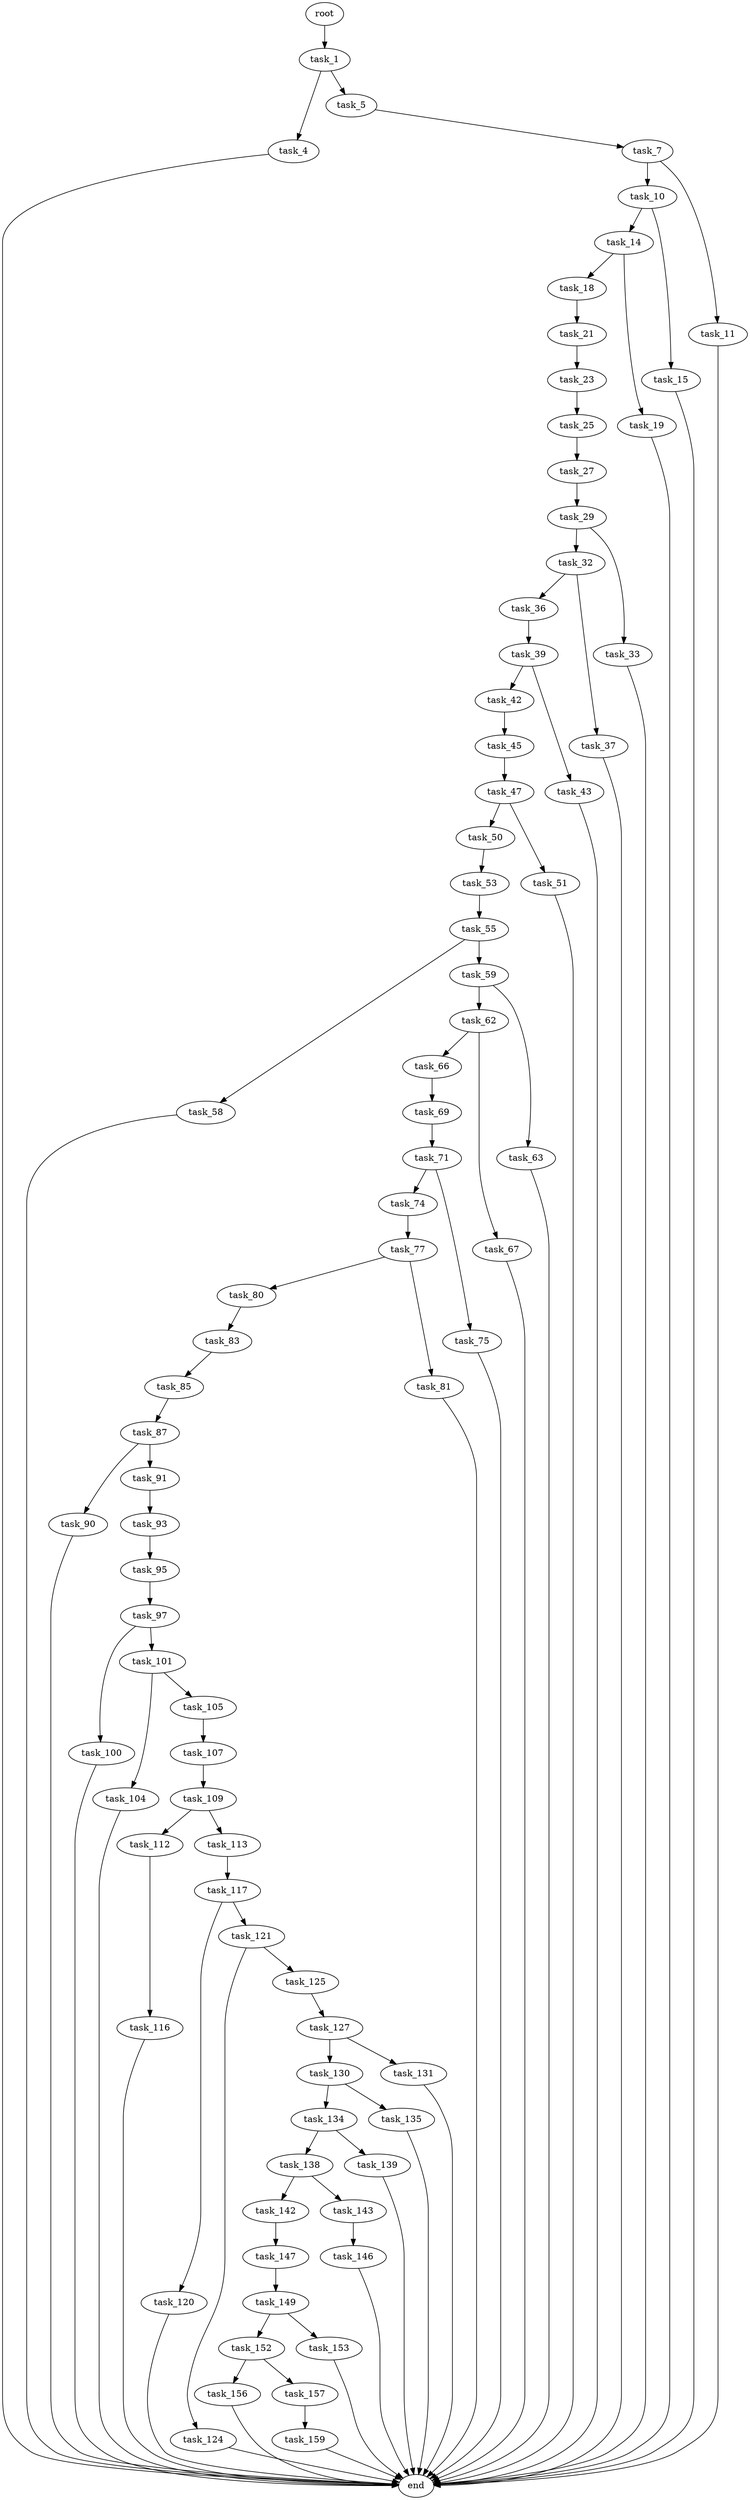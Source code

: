 digraph G {
  root [size="0.000000"];
  task_1 [size="8589934592.000000"];
  task_4 [size="116278457340.000000"];
  task_5 [size="24282942170.000000"];
  end [size="0.000000"];
  task_7 [size="49133546138.000000"];
  task_10 [size="92917965845.000000"];
  task_11 [size="34135147818.000000"];
  task_14 [size="819667693576.000000"];
  task_15 [size="1073741824000.000000"];
  task_18 [size="10607644828.000000"];
  task_19 [size="113928228480.000000"];
  task_21 [size="665345235839.000000"];
  task_23 [size="493010471221.000000"];
  task_25 [size="143833346352.000000"];
  task_27 [size="68719476736.000000"];
  task_29 [size="15416989054.000000"];
  task_32 [size="275241634566.000000"];
  task_33 [size="290430657061.000000"];
  task_36 [size="28991029248.000000"];
  task_37 [size="231928233984.000000"];
  task_39 [size="782757789696.000000"];
  task_42 [size="10870099927.000000"];
  task_43 [size="2798768476.000000"];
  task_45 [size="35275840367.000000"];
  task_47 [size="6308424718.000000"];
  task_50 [size="25718216074.000000"];
  task_51 [size="90423093384.000000"];
  task_53 [size="1073741824000.000000"];
  task_55 [size="16442120805.000000"];
  task_58 [size="1253645781.000000"];
  task_59 [size="134217728000.000000"];
  task_62 [size="549755813888.000000"];
  task_63 [size="28991029248.000000"];
  task_66 [size="30176752731.000000"];
  task_67 [size="231928233984.000000"];
  task_69 [size="16148901340.000000"];
  task_71 [size="8589934592.000000"];
  task_74 [size="8167899256.000000"];
  task_75 [size="24382418816.000000"];
  task_77 [size="231928233984.000000"];
  task_80 [size="27693444244.000000"];
  task_81 [size="186219998526.000000"];
  task_83 [size="22449595900.000000"];
  task_85 [size="14792462443.000000"];
  task_87 [size="143073235812.000000"];
  task_90 [size="37319050010.000000"];
  task_91 [size="195706429114.000000"];
  task_93 [size="28991029248.000000"];
  task_95 [size="31511695322.000000"];
  task_97 [size="782757789696.000000"];
  task_100 [size="2774238648.000000"];
  task_101 [size="17530583232.000000"];
  task_104 [size="134217728000.000000"];
  task_105 [size="911256344.000000"];
  task_107 [size="1305061027275.000000"];
  task_109 [size="154533699456.000000"];
  task_112 [size="3453217211.000000"];
  task_113 [size="782757789696.000000"];
  task_116 [size="98520757388.000000"];
  task_117 [size="447371720744.000000"];
  task_120 [size="7359783920.000000"];
  task_121 [size="43306688411.000000"];
  task_124 [size="549755813888.000000"];
  task_125 [size="134217728000.000000"];
  task_127 [size="1073741824000.000000"];
  task_130 [size="383252324104.000000"];
  task_131 [size="1700648344.000000"];
  task_134 [size="549755813888.000000"];
  task_135 [size="8589934592.000000"];
  task_138 [size="134217728000.000000"];
  task_139 [size="297230122051.000000"];
  task_142 [size="187036302158.000000"];
  task_143 [size="1073741824000.000000"];
  task_147 [size="231928233984.000000"];
  task_146 [size="42399136554.000000"];
  task_149 [size="40619560487.000000"];
  task_152 [size="2970216625.000000"];
  task_153 [size="430213143898.000000"];
  task_156 [size="1073741824000.000000"];
  task_157 [size="134217728000.000000"];
  task_159 [size="322762217857.000000"];

  root -> task_1 [size="1.000000"];
  task_1 -> task_4 [size="33554432.000000"];
  task_1 -> task_5 [size="33554432.000000"];
  task_4 -> end [size="1.000000"];
  task_5 -> task_7 [size="33554432.000000"];
  task_7 -> task_10 [size="838860800.000000"];
  task_7 -> task_11 [size="838860800.000000"];
  task_10 -> task_14 [size="209715200.000000"];
  task_10 -> task_15 [size="209715200.000000"];
  task_11 -> end [size="1.000000"];
  task_14 -> task_18 [size="838860800.000000"];
  task_14 -> task_19 [size="838860800.000000"];
  task_15 -> end [size="1.000000"];
  task_18 -> task_21 [size="536870912.000000"];
  task_19 -> end [size="1.000000"];
  task_21 -> task_23 [size="838860800.000000"];
  task_23 -> task_25 [size="411041792.000000"];
  task_25 -> task_27 [size="134217728.000000"];
  task_27 -> task_29 [size="134217728.000000"];
  task_29 -> task_32 [size="33554432.000000"];
  task_29 -> task_33 [size="33554432.000000"];
  task_32 -> task_36 [size="301989888.000000"];
  task_32 -> task_37 [size="301989888.000000"];
  task_33 -> end [size="1.000000"];
  task_36 -> task_39 [size="75497472.000000"];
  task_37 -> end [size="1.000000"];
  task_39 -> task_42 [size="679477248.000000"];
  task_39 -> task_43 [size="679477248.000000"];
  task_42 -> task_45 [size="209715200.000000"];
  task_43 -> end [size="1.000000"];
  task_45 -> task_47 [size="679477248.000000"];
  task_47 -> task_50 [size="134217728.000000"];
  task_47 -> task_51 [size="134217728.000000"];
  task_50 -> task_53 [size="411041792.000000"];
  task_51 -> end [size="1.000000"];
  task_53 -> task_55 [size="838860800.000000"];
  task_55 -> task_58 [size="411041792.000000"];
  task_55 -> task_59 [size="411041792.000000"];
  task_58 -> end [size="1.000000"];
  task_59 -> task_62 [size="209715200.000000"];
  task_59 -> task_63 [size="209715200.000000"];
  task_62 -> task_66 [size="536870912.000000"];
  task_62 -> task_67 [size="536870912.000000"];
  task_63 -> end [size="1.000000"];
  task_66 -> task_69 [size="838860800.000000"];
  task_67 -> end [size="1.000000"];
  task_69 -> task_71 [size="679477248.000000"];
  task_71 -> task_74 [size="33554432.000000"];
  task_71 -> task_75 [size="33554432.000000"];
  task_74 -> task_77 [size="301989888.000000"];
  task_75 -> end [size="1.000000"];
  task_77 -> task_80 [size="301989888.000000"];
  task_77 -> task_81 [size="301989888.000000"];
  task_80 -> task_83 [size="536870912.000000"];
  task_81 -> end [size="1.000000"];
  task_83 -> task_85 [size="536870912.000000"];
  task_85 -> task_87 [size="301989888.000000"];
  task_87 -> task_90 [size="134217728.000000"];
  task_87 -> task_91 [size="134217728.000000"];
  task_90 -> end [size="1.000000"];
  task_91 -> task_93 [size="209715200.000000"];
  task_93 -> task_95 [size="75497472.000000"];
  task_95 -> task_97 [size="838860800.000000"];
  task_97 -> task_100 [size="679477248.000000"];
  task_97 -> task_101 [size="679477248.000000"];
  task_100 -> end [size="1.000000"];
  task_101 -> task_104 [size="301989888.000000"];
  task_101 -> task_105 [size="301989888.000000"];
  task_104 -> end [size="1.000000"];
  task_105 -> task_107 [size="33554432.000000"];
  task_107 -> task_109 [size="838860800.000000"];
  task_109 -> task_112 [size="134217728.000000"];
  task_109 -> task_113 [size="134217728.000000"];
  task_112 -> task_116 [size="75497472.000000"];
  task_113 -> task_117 [size="679477248.000000"];
  task_116 -> end [size="1.000000"];
  task_117 -> task_120 [size="301989888.000000"];
  task_117 -> task_121 [size="301989888.000000"];
  task_120 -> end [size="1.000000"];
  task_121 -> task_124 [size="33554432.000000"];
  task_121 -> task_125 [size="33554432.000000"];
  task_124 -> end [size="1.000000"];
  task_125 -> task_127 [size="209715200.000000"];
  task_127 -> task_130 [size="838860800.000000"];
  task_127 -> task_131 [size="838860800.000000"];
  task_130 -> task_134 [size="536870912.000000"];
  task_130 -> task_135 [size="536870912.000000"];
  task_131 -> end [size="1.000000"];
  task_134 -> task_138 [size="536870912.000000"];
  task_134 -> task_139 [size="536870912.000000"];
  task_135 -> end [size="1.000000"];
  task_138 -> task_142 [size="209715200.000000"];
  task_138 -> task_143 [size="209715200.000000"];
  task_139 -> end [size="1.000000"];
  task_142 -> task_147 [size="209715200.000000"];
  task_143 -> task_146 [size="838860800.000000"];
  task_147 -> task_149 [size="301989888.000000"];
  task_146 -> end [size="1.000000"];
  task_149 -> task_152 [size="33554432.000000"];
  task_149 -> task_153 [size="33554432.000000"];
  task_152 -> task_156 [size="75497472.000000"];
  task_152 -> task_157 [size="75497472.000000"];
  task_153 -> end [size="1.000000"];
  task_156 -> end [size="1.000000"];
  task_157 -> task_159 [size="209715200.000000"];
  task_159 -> end [size="1.000000"];
}
